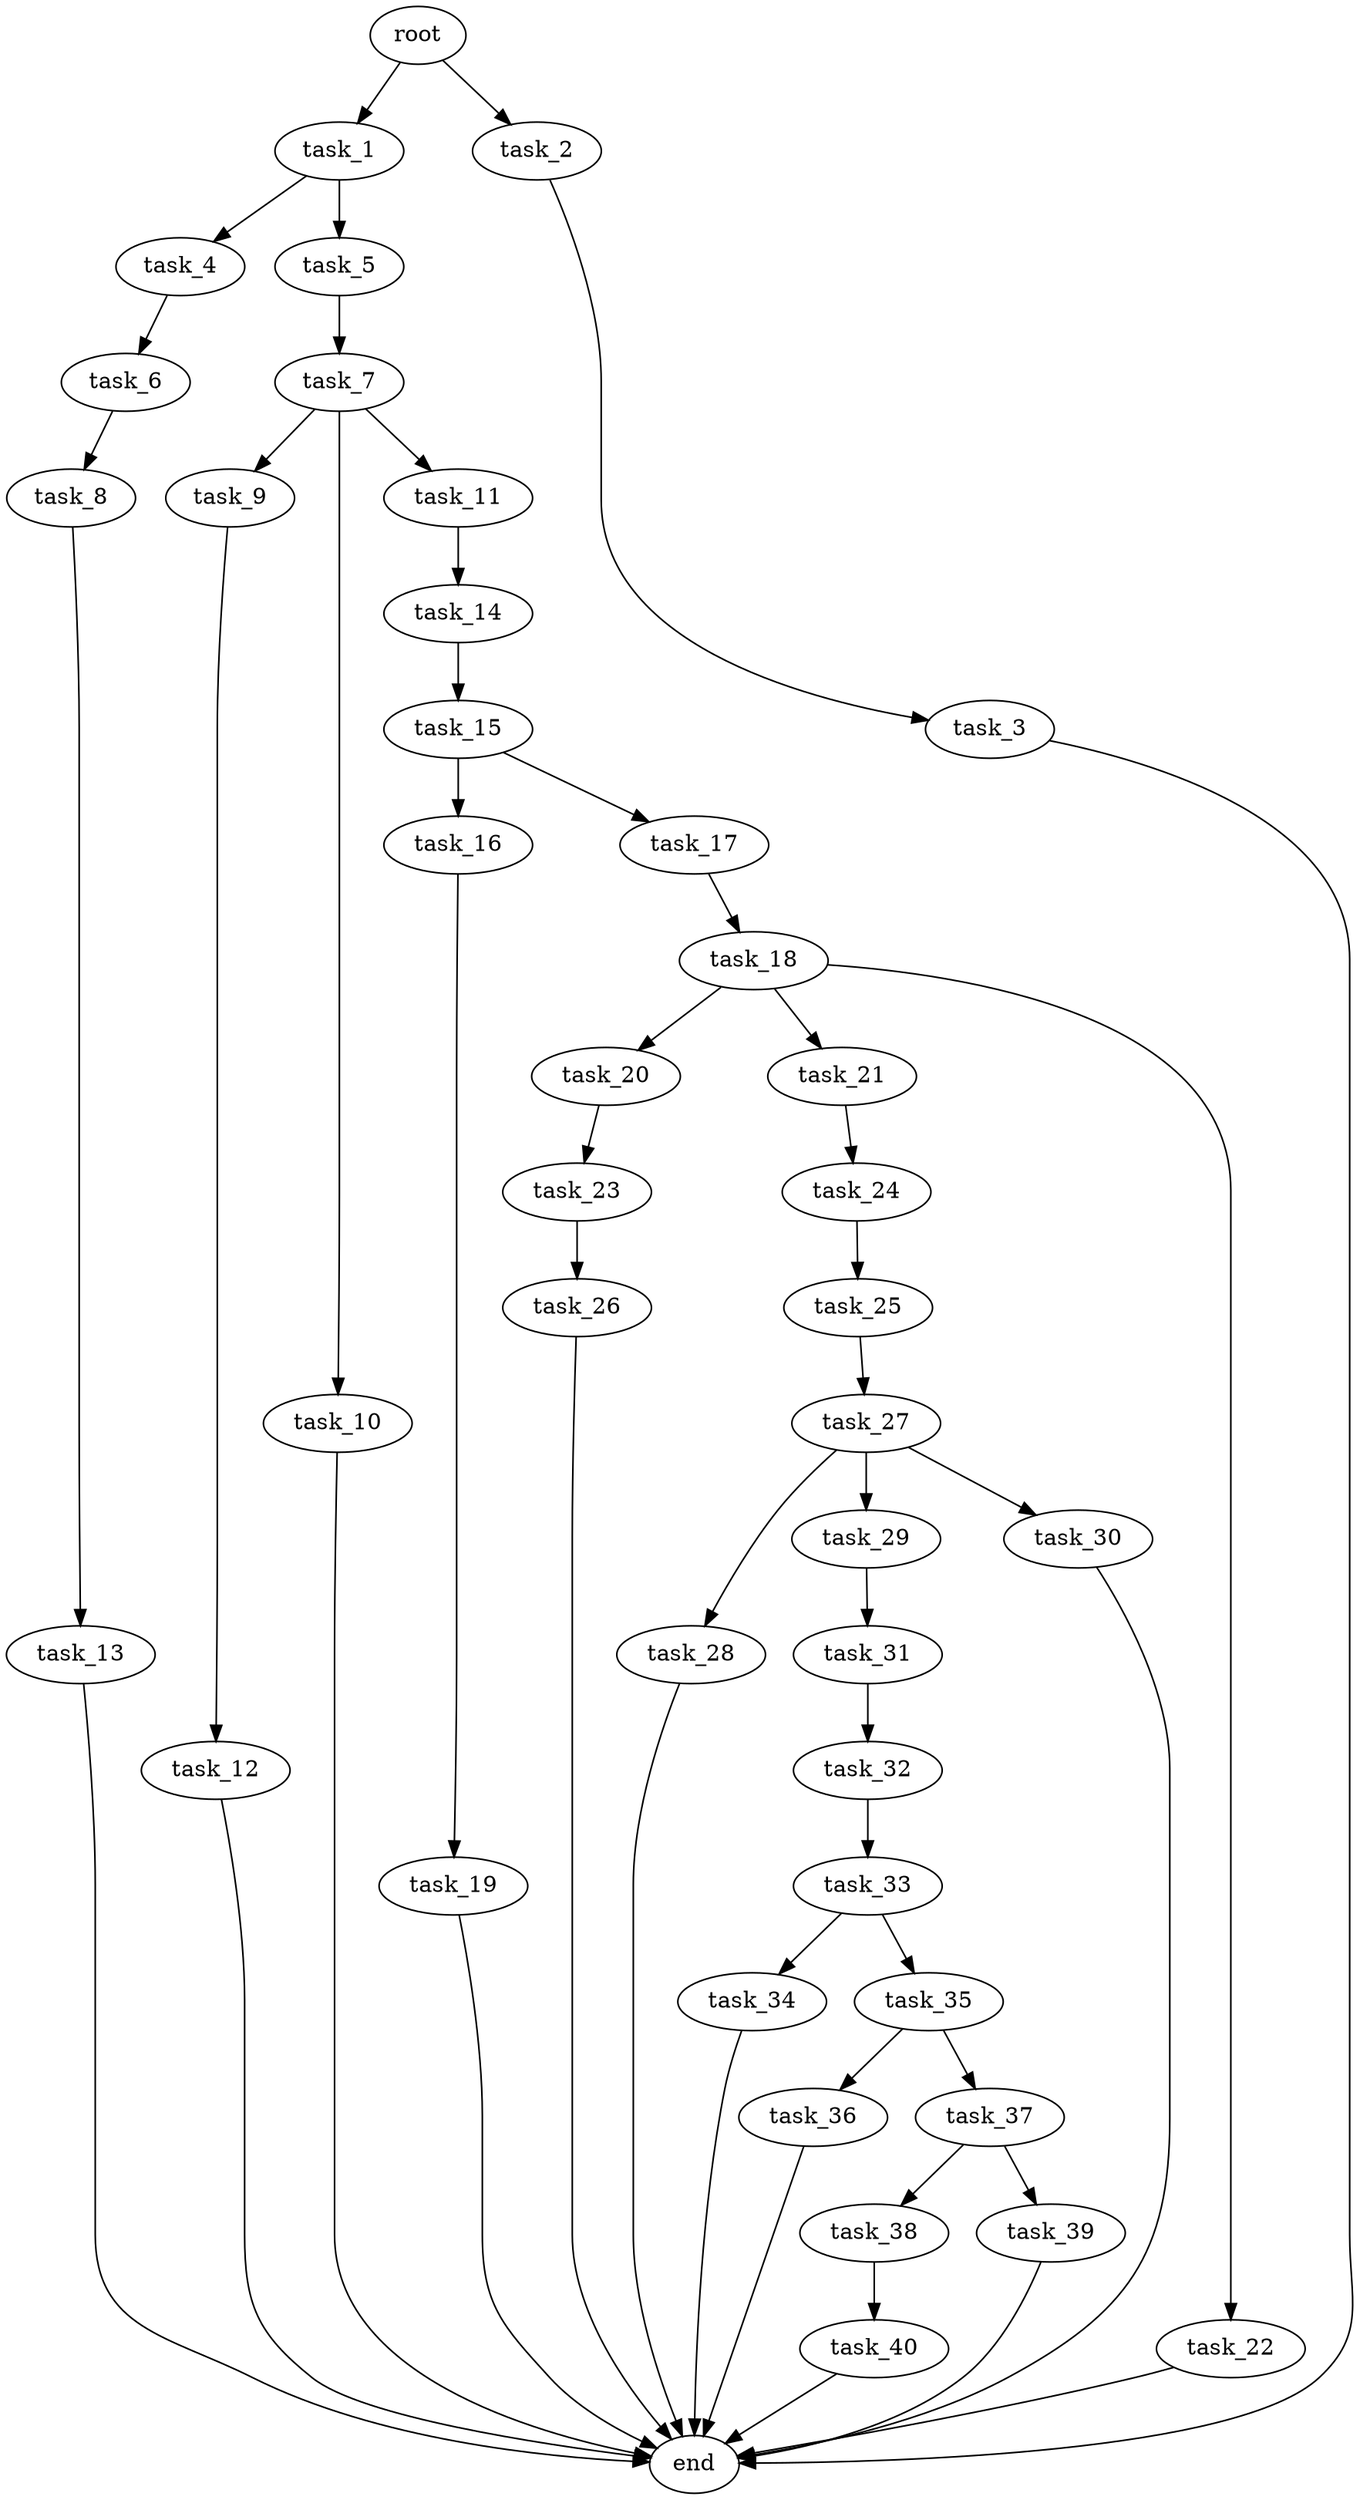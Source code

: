 digraph G {
  root [size="0.000000e+00"];
  task_1 [size="9.240276e+09"];
  task_2 [size="2.120914e+09"];
  task_3 [size="2.713945e+08"];
  task_4 [size="9.415185e+09"];
  task_5 [size="8.881135e+09"];
  task_6 [size="7.785432e+09"];
  task_7 [size="2.574298e+08"];
  task_8 [size="9.901010e+09"];
  task_9 [size="9.301922e+09"];
  task_10 [size="4.225175e+09"];
  task_11 [size="3.618864e+09"];
  task_12 [size="1.620377e+09"];
  task_13 [size="2.308837e+09"];
  task_14 [size="4.949076e+09"];
  task_15 [size="6.040293e+08"];
  task_16 [size="5.991069e+09"];
  task_17 [size="6.161241e+08"];
  task_18 [size="7.188691e+09"];
  task_19 [size="9.639976e+09"];
  task_20 [size="4.312788e+09"];
  task_21 [size="8.619781e+09"];
  task_22 [size="2.247815e+08"];
  task_23 [size="2.282784e+09"];
  task_24 [size="1.265701e+09"];
  task_25 [size="2.814706e+09"];
  task_26 [size="6.501293e+09"];
  task_27 [size="9.011299e+09"];
  task_28 [size="3.424561e+09"];
  task_29 [size="2.611357e+09"];
  task_30 [size="8.640688e+09"];
  task_31 [size="8.277849e+09"];
  task_32 [size="6.844802e+09"];
  task_33 [size="6.420768e+09"];
  task_34 [size="2.219147e+09"];
  task_35 [size="7.103607e+09"];
  task_36 [size="2.855272e+09"];
  task_37 [size="2.497725e+09"];
  task_38 [size="1.247822e+09"];
  task_39 [size="6.161756e+09"];
  task_40 [size="9.079897e+09"];
  end [size="0.000000e+00"];

  root -> task_1 [size="1.000000e-12"];
  root -> task_2 [size="1.000000e-12"];
  task_1 -> task_4 [size="9.415185e+08"];
  task_1 -> task_5 [size="8.881135e+08"];
  task_2 -> task_3 [size="2.713945e+07"];
  task_3 -> end [size="1.000000e-12"];
  task_4 -> task_6 [size="7.785432e+08"];
  task_5 -> task_7 [size="2.574298e+07"];
  task_6 -> task_8 [size="9.901010e+08"];
  task_7 -> task_9 [size="9.301922e+08"];
  task_7 -> task_10 [size="4.225175e+08"];
  task_7 -> task_11 [size="3.618864e+08"];
  task_8 -> task_13 [size="2.308837e+08"];
  task_9 -> task_12 [size="1.620377e+08"];
  task_10 -> end [size="1.000000e-12"];
  task_11 -> task_14 [size="4.949076e+08"];
  task_12 -> end [size="1.000000e-12"];
  task_13 -> end [size="1.000000e-12"];
  task_14 -> task_15 [size="6.040293e+07"];
  task_15 -> task_16 [size="5.991069e+08"];
  task_15 -> task_17 [size="6.161241e+07"];
  task_16 -> task_19 [size="9.639976e+08"];
  task_17 -> task_18 [size="7.188691e+08"];
  task_18 -> task_20 [size="4.312788e+08"];
  task_18 -> task_21 [size="8.619781e+08"];
  task_18 -> task_22 [size="2.247815e+07"];
  task_19 -> end [size="1.000000e-12"];
  task_20 -> task_23 [size="2.282784e+08"];
  task_21 -> task_24 [size="1.265701e+08"];
  task_22 -> end [size="1.000000e-12"];
  task_23 -> task_26 [size="6.501293e+08"];
  task_24 -> task_25 [size="2.814706e+08"];
  task_25 -> task_27 [size="9.011299e+08"];
  task_26 -> end [size="1.000000e-12"];
  task_27 -> task_28 [size="3.424561e+08"];
  task_27 -> task_29 [size="2.611357e+08"];
  task_27 -> task_30 [size="8.640688e+08"];
  task_28 -> end [size="1.000000e-12"];
  task_29 -> task_31 [size="8.277849e+08"];
  task_30 -> end [size="1.000000e-12"];
  task_31 -> task_32 [size="6.844802e+08"];
  task_32 -> task_33 [size="6.420768e+08"];
  task_33 -> task_34 [size="2.219147e+08"];
  task_33 -> task_35 [size="7.103607e+08"];
  task_34 -> end [size="1.000000e-12"];
  task_35 -> task_36 [size="2.855272e+08"];
  task_35 -> task_37 [size="2.497725e+08"];
  task_36 -> end [size="1.000000e-12"];
  task_37 -> task_38 [size="1.247822e+08"];
  task_37 -> task_39 [size="6.161756e+08"];
  task_38 -> task_40 [size="9.079897e+08"];
  task_39 -> end [size="1.000000e-12"];
  task_40 -> end [size="1.000000e-12"];
}
